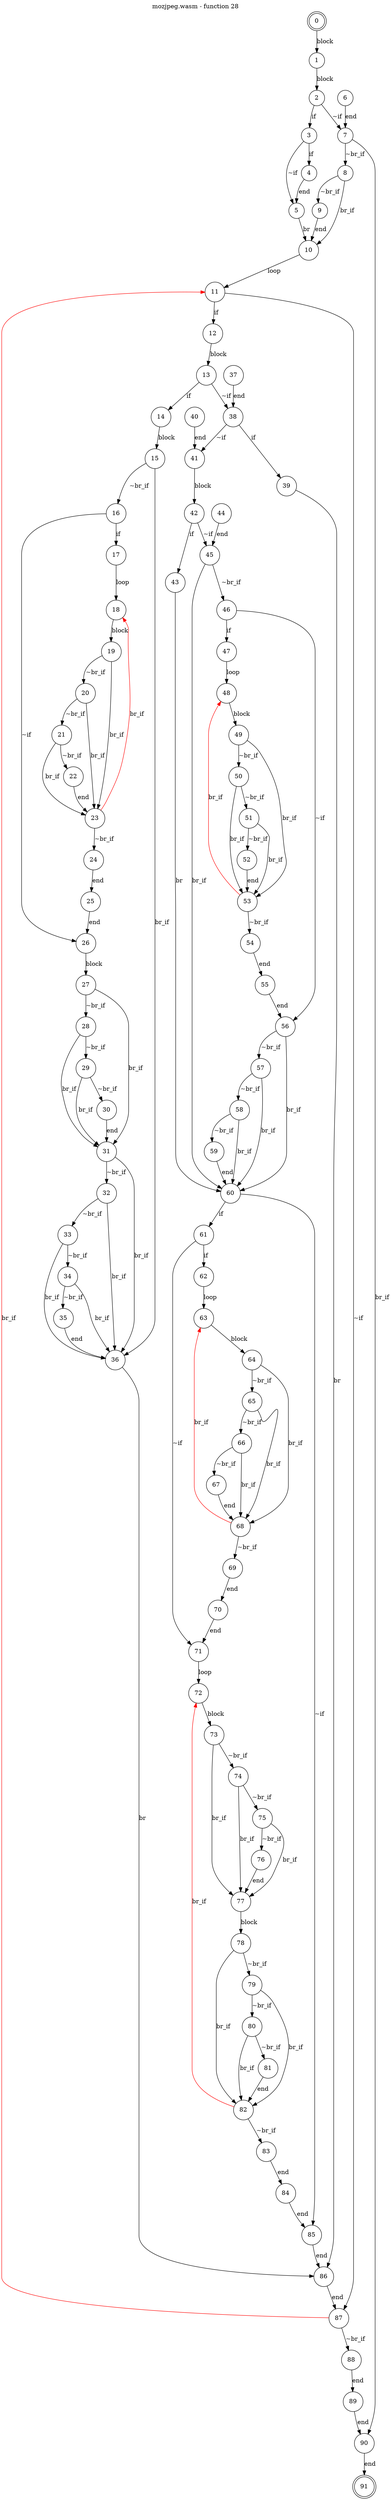 digraph finite_state_machine {
    label = "mozjpeg.wasm - function 28"
    labelloc =  t
    labelfontsize = 16
    labelfontcolor = black
    labelfontname = "Helvetica"
    node [shape = doublecircle]; 0 91;
    node [shape = circle];
    0 -> 1[label = "block"];
    1 -> 2[label = "block"];
    2 -> 3[label = "if"];
    2 -> 7[label = "~if"];
    3 -> 4[label = "if"];
    3 -> 5[label = "~if"];
    4 -> 5[label = "end"];
    5 -> 10[label = "br"];
    6 -> 7[label = "end"];
    7 -> 8[label = "~br_if"];
    7 -> 90[label = "br_if"];
    8 -> 9[label = "~br_if"];
    8 -> 10[label = "br_if"];
    9 -> 10[label = "end"];
    10 -> 11[label = "loop"];
    11 -> 12[label = "if"];
    11 -> 87[label = "~if"];
    12 -> 13[label = "block"];
    13 -> 14[label = "if"];
    13 -> 38[label = "~if"];
    14 -> 15[label = "block"];
    15 -> 16[label = "~br_if"];
    15 -> 36[label = "br_if"];
    16 -> 17[label = "if"];
    16 -> 26[label = "~if"];
    17 -> 18[label = "loop"];
    18 -> 19[label = "block"];
    19 -> 20[label = "~br_if"];
    19 -> 23[label = "br_if"];
    20 -> 21[label = "~br_if"];
    20 -> 23[label = "br_if"];
    21 -> 22[label = "~br_if"];
    21 -> 23[label = "br_if"];
    22 -> 23[label = "end"];
    23 -> 24[label = "~br_if"];
    23 -> 18[color="red" label = "br_if"];
    24 -> 25[label = "end"];
    25 -> 26[label = "end"];
    26 -> 27[label = "block"];
    27 -> 28[label = "~br_if"];
    27 -> 31[label = "br_if"];
    28 -> 29[label = "~br_if"];
    28 -> 31[label = "br_if"];
    29 -> 30[label = "~br_if"];
    29 -> 31[label = "br_if"];
    30 -> 31[label = "end"];
    31 -> 32[label = "~br_if"];
    31 -> 36[label = "br_if"];
    32 -> 33[label = "~br_if"];
    32 -> 36[label = "br_if"];
    33 -> 34[label = "~br_if"];
    33 -> 36[label = "br_if"];
    34 -> 35[label = "~br_if"];
    34 -> 36[label = "br_if"];
    35 -> 36[label = "end"];
    36 -> 86[label = "br"];
    37 -> 38[label = "end"];
    38 -> 39[label = "if"];
    38 -> 41[label = "~if"];
    39 -> 86[label = "br"];
    40 -> 41[label = "end"];
    41 -> 42[label = "block"];
    42 -> 43[label = "if"];
    42 -> 45[label = "~if"];
    43 -> 60[label = "br"];
    44 -> 45[label = "end"];
    45 -> 46[label = "~br_if"];
    45 -> 60[label = "br_if"];
    46 -> 47[label = "if"];
    46 -> 56[label = "~if"];
    47 -> 48[label = "loop"];
    48 -> 49[label = "block"];
    49 -> 50[label = "~br_if"];
    49 -> 53[label = "br_if"];
    50 -> 51[label = "~br_if"];
    50 -> 53[label = "br_if"];
    51 -> 52[label = "~br_if"];
    51 -> 53[label = "br_if"];
    52 -> 53[label = "end"];
    53 -> 54[label = "~br_if"];
    53 -> 48[color="red" label = "br_if"];
    54 -> 55[label = "end"];
    55 -> 56[label = "end"];
    56 -> 57[label = "~br_if"];
    56 -> 60[label = "br_if"];
    57 -> 58[label = "~br_if"];
    57 -> 60[label = "br_if"];
    58 -> 59[label = "~br_if"];
    58 -> 60[label = "br_if"];
    59 -> 60[label = "end"];
    60 -> 61[label = "if"];
    60 -> 85[label = "~if"];
    61 -> 62[label = "if"];
    61 -> 71[label = "~if"];
    62 -> 63[label = "loop"];
    63 -> 64[label = "block"];
    64 -> 65[label = "~br_if"];
    64 -> 68[label = "br_if"];
    65 -> 66[label = "~br_if"];
    65 -> 68[label = "br_if"];
    66 -> 67[label = "~br_if"];
    66 -> 68[label = "br_if"];
    67 -> 68[label = "end"];
    68 -> 69[label = "~br_if"];
    68 -> 63[color="red" label = "br_if"];
    69 -> 70[label = "end"];
    70 -> 71[label = "end"];
    71 -> 72[label = "loop"];
    72 -> 73[label = "block"];
    73 -> 74[label = "~br_if"];
    73 -> 77[label = "br_if"];
    74 -> 75[label = "~br_if"];
    74 -> 77[label = "br_if"];
    75 -> 76[label = "~br_if"];
    75 -> 77[label = "br_if"];
    76 -> 77[label = "end"];
    77 -> 78[label = "block"];
    78 -> 79[label = "~br_if"];
    78 -> 82[label = "br_if"];
    79 -> 80[label = "~br_if"];
    79 -> 82[label = "br_if"];
    80 -> 81[label = "~br_if"];
    80 -> 82[label = "br_if"];
    81 -> 82[label = "end"];
    82 -> 83[label = "~br_if"];
    82 -> 72[color="red" label = "br_if"];
    83 -> 84[label = "end"];
    84 -> 85[label = "end"];
    85 -> 86[label = "end"];
    86 -> 87[label = "end"];
    87 -> 88[label = "~br_if"];
    87 -> 11[color="red" label = "br_if"];
    88 -> 89[label = "end"];
    89 -> 90[label = "end"];
    90 -> 91[label = "end"];
}
